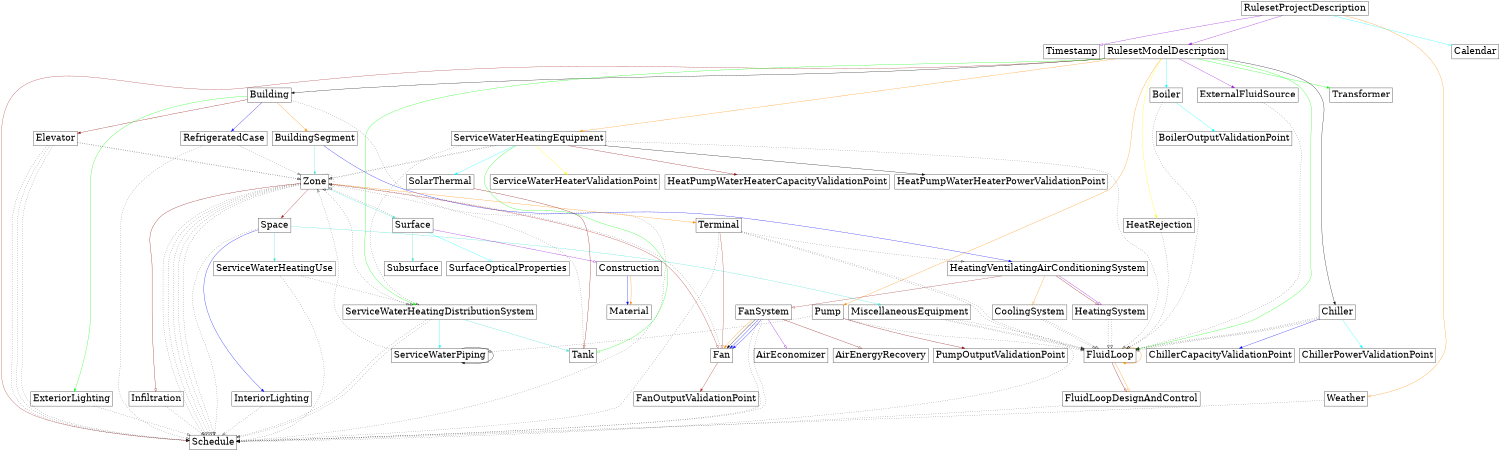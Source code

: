 digraph G {
    size="10, 10";
    ranksep="1.4";
  RulesetProjectDescription -> Timestamp [arrowhead=empty color="darkviolet"]
  RulesetProjectDescription[fontsize="32" shape="box" height="0.7"]
  Timestamp[fontsize="32" shape="box" height="0.7"]
  RulesetProjectDescription -> RulesetModelDescription [color="darkviolet"]
  RulesetModelDescription[fontsize="32" shape="box" height="0.7"]
  RulesetProjectDescription -> Calendar [arrowhead=empty color="cyan"]
  Calendar[fontsize="32" shape="box" height="0.7"]
  RulesetProjectDescription -> Weather [arrowhead=empty color="darkorange"]
  Weather[fontsize="32" shape="box" height="0.7"]
  RulesetModelDescription -> Transformer [color="green"]
  Transformer[fontsize="32" shape="box" height="0.7"]
  RulesetModelDescription -> Building [color="black"]
  Building[fontsize="32" shape="box" height="0.7"]
  RulesetModelDescription -> Schedule [color="brown"]
  Schedule[fontsize="32" shape="box" height="0.7"]
  RulesetModelDescription -> FluidLoop [color="green"]
  FluidLoop[fontsize="32" shape="box" height="0.7"]
  RulesetModelDescription -> ServiceWaterHeatingDistributionSystem [color="green"]
  ServiceWaterHeatingDistributionSystem[fontsize="32" shape="box" height="0.7"]
  RulesetModelDescription -> ServiceWaterHeatingEquipment [color="darkorange"]
  ServiceWaterHeatingEquipment[fontsize="32" shape="box" height="0.7"]
  RulesetModelDescription -> Pump [color="darkorange"]
  Pump[fontsize="32" shape="box" height="0.7"]
  RulesetModelDescription -> Boiler [color="cyan"]
  Boiler[fontsize="32" shape="box" height="0.7"]
  RulesetModelDescription -> Chiller [color="black"]
  Chiller[fontsize="32" shape="box" height="0.7"]
  RulesetModelDescription -> HeatRejection [color="yellow"]
  HeatRejection[fontsize="32" shape="box" height="0.7"]
  RulesetModelDescription -> ExternalFluidSource [color="darkviolet"]
  ExternalFluidSource[fontsize="32" shape="box" height="0.7"]
  Building -> BuildingSegment [color="darkorange"]
  BuildingSegment[fontsize="32" shape="box" height="0.7"]
  Building -> Elevator [color="darkred"]
  Elevator[fontsize="32" shape="box" height="0.7"]
  Building -> ExteriorLighting [color="green"]
  ExteriorLighting[fontsize="32" shape="box" height="0.7"]
  Building -> RefrigeratedCase [color="blue"]
  RefrigeratedCase[fontsize="32" shape="box" height="0.7"]
  Building -> Schedule [style=dotted arrowhead=empty] 
  BuildingSegment -> Zone [color="turquoise"]
  Zone[fontsize="32" shape="box" height="0.7"]
  BuildingSegment -> HeatingVentilatingAirConditioningSystem [color="blue"]
  HeatingVentilatingAirConditioningSystem[fontsize="32" shape="box" height="0.7"]
  Zone -> Space [color="firebrick"]
  Space[fontsize="32" shape="box" height="0.7"]
  Zone -> Surface [color="turquoise"]
  Surface[fontsize="32" shape="box" height="0.7"]
  Zone -> Infiltration [arrowhead=empty color="darkred"]
  Infiltration[fontsize="32" shape="box" height="0.7"]
  Zone -> Schedule [style=dotted arrowhead=empty] 
  Zone -> Schedule [style=dotted arrowhead=empty] 
  Zone -> Schedule [style=dotted arrowhead=empty] 
  Zone -> Schedule [style=dotted arrowhead=empty] 
  Zone -> Terminal [color="darkorange"]
  Terminal[fontsize="32" shape="box" height="0.7"]
  Zone -> ServiceWaterHeatingDistributionSystem [style=dotted arrowhead=empty] 
  Zone -> Zone [style=dotted arrowhead=empty] 
  Zone -> Fan [arrowhead=empty color="firebrick"]
  Fan[fontsize="32" shape="box" height="0.7"]
  Zone -> Schedule [style=dotted arrowhead=empty] 
  Space -> InteriorLighting [color="blue"]
  InteriorLighting[fontsize="32" shape="box" height="0.7"]
  Space -> MiscellaneousEquipment [color="turquoise"]
  MiscellaneousEquipment[fontsize="32" shape="box" height="0.7"]
  Space -> Schedule [style=dotted arrowhead=empty] 
  Space -> ServiceWaterHeatingUse [color="turquoise"]
  ServiceWaterHeatingUse[fontsize="32" shape="box" height="0.7"]
  Infiltration -> Schedule [style=dotted arrowhead=empty] 
  Surface -> Subsurface [color="turquoise"]
  Subsurface[fontsize="32" shape="box" height="0.7"]
  Surface -> Zone [style=dotted arrowhead=empty] 
  Surface -> Construction [arrowhead=empty color="darkviolet"]
  Construction[fontsize="32" shape="box" height="0.7"]
  Surface -> SurfaceOpticalProperties [arrowhead=empty color="cyan"]
  SurfaceOpticalProperties[fontsize="32" shape="box" height="0.7"]
  Construction -> Material [color="blue"]
  Material[fontsize="32" shape="box" height="0.7"]
  Construction -> Material [color="darkorange"]
  InteriorLighting -> Schedule [style=dotted arrowhead=empty] 
  MiscellaneousEquipment -> Schedule [style=dotted arrowhead=empty] 
  MiscellaneousEquipment -> FluidLoop [style=dotted arrowhead=empty] 
  MiscellaneousEquipment -> FluidLoop [style=dotted arrowhead=empty] 
  Weather -> Schedule [style=dotted arrowhead=empty] 
  Elevator -> Zone [style=dotted arrowhead=empty] 
  Elevator -> Zone [style=dotted arrowhead=empty] 
  Elevator -> Schedule [style=dotted arrowhead=empty] 
  Elevator -> Schedule [style=dotted arrowhead=empty] 
  Elevator -> Schedule [style=dotted arrowhead=empty] 
  HeatingVentilatingAirConditioningSystem -> FanSystem [arrowhead=empty color="brown"]
  FanSystem[fontsize="32" shape="box" height="0.7"]
  HeatingVentilatingAirConditioningSystem -> HeatingSystem [arrowhead=empty color="darkred"]
  HeatingSystem[fontsize="32" shape="box" height="0.7"]
  HeatingVentilatingAirConditioningSystem -> CoolingSystem [arrowhead=empty color="darkorange"]
  CoolingSystem[fontsize="32" shape="box" height="0.7"]
  HeatingVentilatingAirConditioningSystem -> HeatingSystem [arrowhead=empty color="darkviolet"]
  HeatingSystem -> FluidLoop [style=dotted arrowhead=empty] 
  HeatingSystem -> FluidLoop [style=dotted arrowhead=empty] 
  CoolingSystem -> FluidLoop [style=dotted arrowhead=empty] 
  CoolingSystem -> FluidLoop [style=dotted arrowhead=empty] 
  FanSystem -> Fan [color="darkorange"]
  FanSystem -> Fan [color="black"]
  FanSystem -> Fan [color="blue"]
  FanSystem -> Fan [color="blue"]
  FanSystem -> AirEconomizer [arrowhead=empty color="darkviolet"]
  AirEconomizer[fontsize="32" shape="box" height="0.7"]
  FanSystem -> AirEnergyRecovery [arrowhead=empty color="darkred"]
  AirEnergyRecovery[fontsize="32" shape="box" height="0.7"]
  FanSystem -> Schedule [style=dotted arrowhead=empty] 
  FanSystem -> Schedule [style=dotted arrowhead=empty] 
  Fan -> Zone [style=dotted arrowhead=empty] 
  Fan -> FanOutputValidationPoint [color="firebrick"]
  FanOutputValidationPoint[fontsize="32" shape="box" height="0.7"]
  Terminal -> HeatingVentilatingAirConditioningSystem [style=dotted arrowhead=empty] 
  Terminal -> FluidLoop [style=dotted arrowhead=empty] 
  Terminal -> FluidLoop [style=dotted arrowhead=empty] 
  Terminal -> Fan [arrowhead=empty color="brown"]
  Terminal -> Schedule [style=dotted arrowhead=empty] 
  FluidLoop -> FluidLoop [color="darkorange"]
  FluidLoop -> FluidLoopDesignAndControl [arrowhead=empty color="darkred"]
  FluidLoopDesignAndControl[fontsize="32" shape="box" height="0.7"]
  FluidLoop -> FluidLoopDesignAndControl [arrowhead=empty color="darkorange"]
  FluidLoopDesignAndControl -> Schedule [style=dotted arrowhead=empty] 
  Pump -> FluidLoop [style=dotted arrowhead=empty] 
  Pump -> ServiceWaterPiping [style=dotted arrowhead=empty] 
  ServiceWaterPiping[fontsize="32" shape="box" height="0.7"]
  Pump -> PumpOutputValidationPoint [color="darkred"]
  PumpOutputValidationPoint[fontsize="32" shape="box" height="0.7"]
  Boiler -> FluidLoop [style=dotted arrowhead=empty] 
  Boiler -> BoilerOutputValidationPoint [color="cyan"]
  BoilerOutputValidationPoint[fontsize="32" shape="box" height="0.7"]
  Chiller -> FluidLoop [style=dotted arrowhead=empty] 
  Chiller -> FluidLoop [style=dotted arrowhead=empty] 
  Chiller -> ChillerCapacityValidationPoint [color="blue"]
  ChillerCapacityValidationPoint[fontsize="32" shape="box" height="0.7"]
  Chiller -> ChillerPowerValidationPoint [color="cyan"]
  ChillerPowerValidationPoint[fontsize="32" shape="box" height="0.7"]
  Chiller -> FluidLoop [style=dotted arrowhead=empty] 
  HeatRejection -> FluidLoop [style=dotted arrowhead=empty] 
  ExternalFluidSource -> FluidLoop [style=dotted arrowhead=empty] 
  ServiceWaterHeatingDistributionSystem -> Tank [color="turquoise"]
  Tank[fontsize="32" shape="box" height="0.7"]
  ServiceWaterHeatingDistributionSystem -> ServiceWaterPiping [color="cyan"]
  ServiceWaterHeatingDistributionSystem -> Schedule [style=dotted arrowhead=empty] 
  ServiceWaterHeatingDistributionSystem -> Schedule [style=dotted arrowhead=empty] 
  ServiceWaterPiping -> Zone [style=dotted arrowhead=empty] 
  ServiceWaterPiping -> ServiceWaterPiping [color="black"]
  SolarThermal -> Tank [arrowhead=empty color="darkred"]
  SolarThermal[fontsize="32" shape="box" height="0.7"]
  ServiceWaterHeatingEquipment -> ServiceWaterHeatingDistributionSystem [style=dotted arrowhead=empty] 
  ServiceWaterHeatingEquipment -> ServiceWaterHeaterValidationPoint [color="yellow"]
  ServiceWaterHeaterValidationPoint[fontsize="32" shape="box" height="0.7"]
  ServiceWaterHeatingEquipment -> Zone [style=dotted arrowhead=empty] 
  ServiceWaterHeatingEquipment -> Zone [style=dotted arrowhead=empty] 
  ServiceWaterHeatingEquipment -> HeatPumpWaterHeaterCapacityValidationPoint [color="darkred"]
  HeatPumpWaterHeaterCapacityValidationPoint[fontsize="32" shape="box" height="0.7"]
  ServiceWaterHeatingEquipment -> HeatPumpWaterHeaterPowerValidationPoint [color="black"]
  HeatPumpWaterHeaterPowerValidationPoint[fontsize="32" shape="box" height="0.7"]
  ServiceWaterHeatingEquipment -> Tank [arrowhead=empty color="green"]
  ServiceWaterHeatingEquipment -> SolarThermal [color="cyan"]
  ServiceWaterHeatingEquipment -> FluidLoop [style=dotted arrowhead=empty] 
  Tank -> Zone [style=dotted arrowhead=empty] 
  ServiceWaterHeatingUse -> ServiceWaterHeatingDistributionSystem [style=dotted arrowhead=empty] 
  ServiceWaterHeatingUse -> Schedule [style=dotted arrowhead=empty] 
  ExteriorLighting -> Schedule [style=dotted arrowhead=empty] 
  RefrigeratedCase -> Schedule [style=dotted arrowhead=empty] 
  RefrigeratedCase -> Zone [style=dotted arrowhead=empty] 
}
